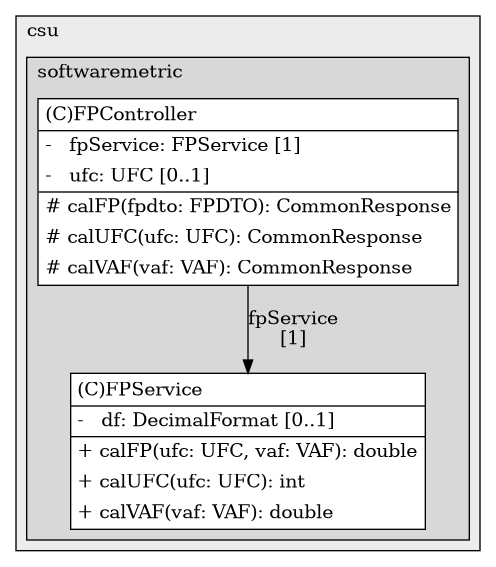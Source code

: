 @startuml

/' diagram meta data start
config=StructureConfiguration;
{
  "projectClassification": {
    "searchMode": "OpenProject", // OpenProject, AllProjects
    "includedProjects": "",
    "pathEndKeywords": "*.impl",
    "isClientPath": "",
    "isClientName": "",
    "isTestPath": "",
    "isTestName": "",
    "isMappingPath": "",
    "isMappingName": "",
    "isDataAccessPath": "",
    "isDataAccessName": "",
    "isDataStructurePath": "",
    "isDataStructureName": "",
    "isInterfaceStructuresPath": "",
    "isInterfaceStructuresName": "",
    "isEntryPointPath": "",
    "isEntryPointName": "",
    "treatFinalFieldsAsMandatory": false
  },
  "graphRestriction": {
    "classPackageExcludeFilter": "",
    "classPackageIncludeFilter": "",
    "classNameExcludeFilter": "",
    "classNameIncludeFilter": "",
    "methodNameExcludeFilter": "",
    "methodNameIncludeFilter": "",
    "removeByInheritance": "", // inheritance/annotation based filtering is done in a second step
    "removeByAnnotation": "",
    "removeByClassPackage": "", // cleanup the graph after inheritance/annotation based filtering is done
    "removeByClassName": "",
    "cutMappings": false,
    "cutEnum": true,
    "cutTests": true,
    "cutClient": true,
    "cutDataAccess": false,
    "cutInterfaceStructures": false,
    "cutDataStructures": false,
    "cutGetterAndSetter": true,
    "cutConstructors": true
  },
  "graphTraversal": {
    "forwardDepth": 6,
    "backwardDepth": 6,
    "classPackageExcludeFilter": "",
    "classPackageIncludeFilter": "",
    "classNameExcludeFilter": "",
    "classNameIncludeFilter": "",
    "methodNameExcludeFilter": "",
    "methodNameIncludeFilter": "",
    "hideMappings": false,
    "hideDataStructures": false,
    "hidePrivateMethods": true,
    "hideInterfaceCalls": true, // indirection: implementation -> interface (is hidden) -> implementation
    "onlyShowApplicationEntryPoints": false, // root node is included
    "useMethodCallsForStructureDiagram": "ForwardOnly" // ForwardOnly, BothDirections, No
  },
  "details": {
    "aggregation": "GroupByClass", // ByClass, GroupByClass, None
    "showClassGenericTypes": true,
    "showMethods": true,
    "showMethodParameterNames": true,
    "showMethodParameterTypes": true,
    "showMethodReturnType": true,
    "showPackageLevels": 2,
    "showDetailedClassStructure": true
  },
  "rootClass": "org.csu.softwaremetric.service.FPService",
  "extensionCallbackMethod": "" // qualified.class.name#methodName - signature: public static String method(String)
}
diagram meta data end '/



digraph g {
    rankdir="TB"
    splines=polyline
    

'nodes 
subgraph cluster_98821 { 
   	label=csu
	labeljust=l
	fillcolor="#ececec"
	style=filled
   
   subgraph cluster_2070025952 { 
   	label=softwaremetric
	labeljust=l
	fillcolor="#d8d8d8"
	style=filled
   
   FPController1295514720[
	label=<<TABLE BORDER="1" CELLBORDER="0" CELLPADDING="4" CELLSPACING="0">
<TR><TD ALIGN="LEFT" >(C)FPController</TD></TR>
<HR/>
<TR><TD ALIGN="LEFT" >-   fpService: FPService [1]</TD></TR>
<TR><TD ALIGN="LEFT" >-   ufc: UFC [0..1]</TD></TR>
<HR/>
<TR><TD ALIGN="LEFT" ># calFP(fpdto: FPDTO): CommonResponse</TD></TR>
<TR><TD ALIGN="LEFT" ># calUFC(ufc: UFC): CommonResponse</TD></TR>
<TR><TD ALIGN="LEFT" ># calVAF(vaf: VAF): CommonResponse</TD></TR>
</TABLE>>
	style=filled
	margin=0
	shape=plaintext
	fillcolor="#FFFFFF"
];

FPService1795802417[
	label=<<TABLE BORDER="1" CELLBORDER="0" CELLPADDING="4" CELLSPACING="0">
<TR><TD ALIGN="LEFT" >(C)FPService</TD></TR>
<HR/>
<TR><TD ALIGN="LEFT" >-   df: DecimalFormat [0..1]</TD></TR>
<HR/>
<TR><TD ALIGN="LEFT" >+ calFP(ufc: UFC, vaf: VAF): double</TD></TR>
<TR><TD ALIGN="LEFT" >+ calUFC(ufc: UFC): int</TD></TR>
<TR><TD ALIGN="LEFT" >+ calVAF(vaf: VAF): double</TD></TR>
</TABLE>>
	style=filled
	margin=0
	shape=plaintext
	fillcolor="#FFFFFF"
];
} 
} 

'edges    
FPController1295514720 -> FPService1795802417[label="fpService
[1]"];
    
}
@enduml